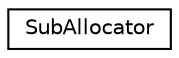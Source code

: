 digraph "Graphical Class Hierarchy"
{
 // LATEX_PDF_SIZE
  edge [fontname="Helvetica",fontsize="10",labelfontname="Helvetica",labelfontsize="10"];
  node [fontname="Helvetica",fontsize="10",shape=record];
  rankdir="LR";
  Node0 [label="SubAllocator",height=0.2,width=0.4,color="black", fillcolor="white", style="filled",URL="$classSubAllocator.html",tooltip=" "];
}
